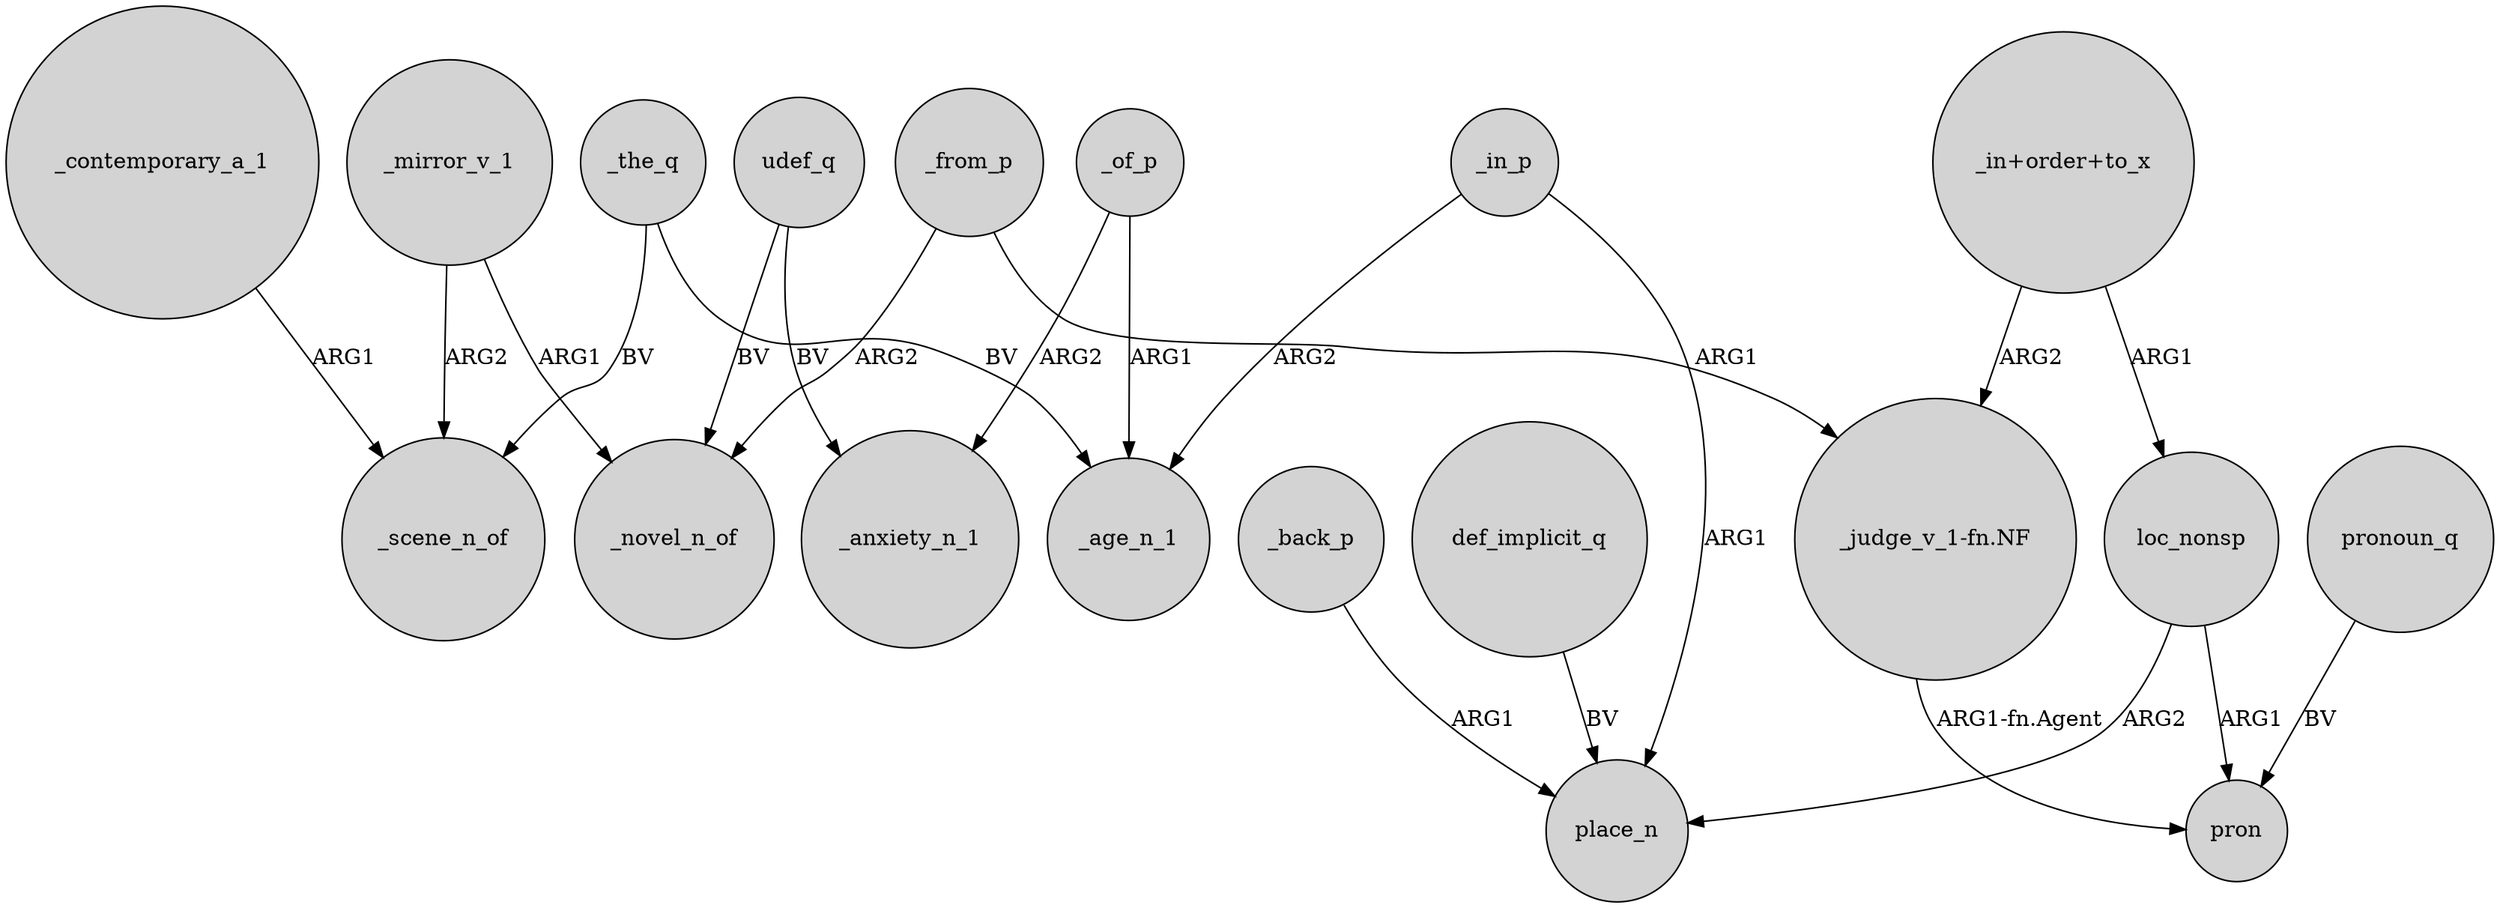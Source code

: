digraph {
	node [shape=circle style=filled]
	_contemporary_a_1 -> _scene_n_of [label=ARG1]
	loc_nonsp -> pron [label=ARG1]
	_mirror_v_1 -> _novel_n_of [label=ARG1]
	def_implicit_q -> place_n [label=BV]
	"_judge_v_1-fn.NF" -> pron [label="ARG1-fn.Agent"]
	pronoun_q -> pron [label=BV]
	_the_q -> _scene_n_of [label=BV]
	udef_q -> _novel_n_of [label=BV]
	_in_p -> _age_n_1 [label=ARG2]
	_in_p -> place_n [label=ARG1]
	_of_p -> _age_n_1 [label=ARG1]
	_of_p -> _anxiety_n_1 [label=ARG2]
	loc_nonsp -> place_n [label=ARG2]
	_from_p -> "_judge_v_1-fn.NF" [label=ARG1]
	_back_p -> place_n [label=ARG1]
	_from_p -> _novel_n_of [label=ARG2]
	_mirror_v_1 -> _scene_n_of [label=ARG2]
	"_in+order+to_x" -> loc_nonsp [label=ARG1]
	"_in+order+to_x" -> "_judge_v_1-fn.NF" [label=ARG2]
	_the_q -> _age_n_1 [label=BV]
	udef_q -> _anxiety_n_1 [label=BV]
}
